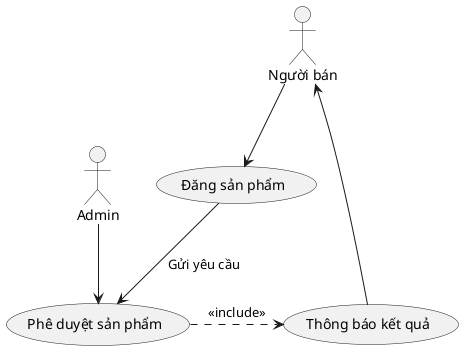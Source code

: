 @startuml
actor "Người bán" as Seller
actor "Admin" as Admin

usecase "Đăng sản phẩm" as UC_UploadProduct
usecase "Phê duyệt sản phẩm" as UC_ApproveProduct
usecase "Thông báo kết quả" as UC_NotifyResult

Seller --> UC_UploadProduct
UC_UploadProduct --> UC_ApproveProduct : Gửi yêu cầu
Admin --> UC_ApproveProduct
UC_ApproveProduct .> UC_NotifyResult : <<include>>
Seller <-- UC_NotifyResult
@enduml